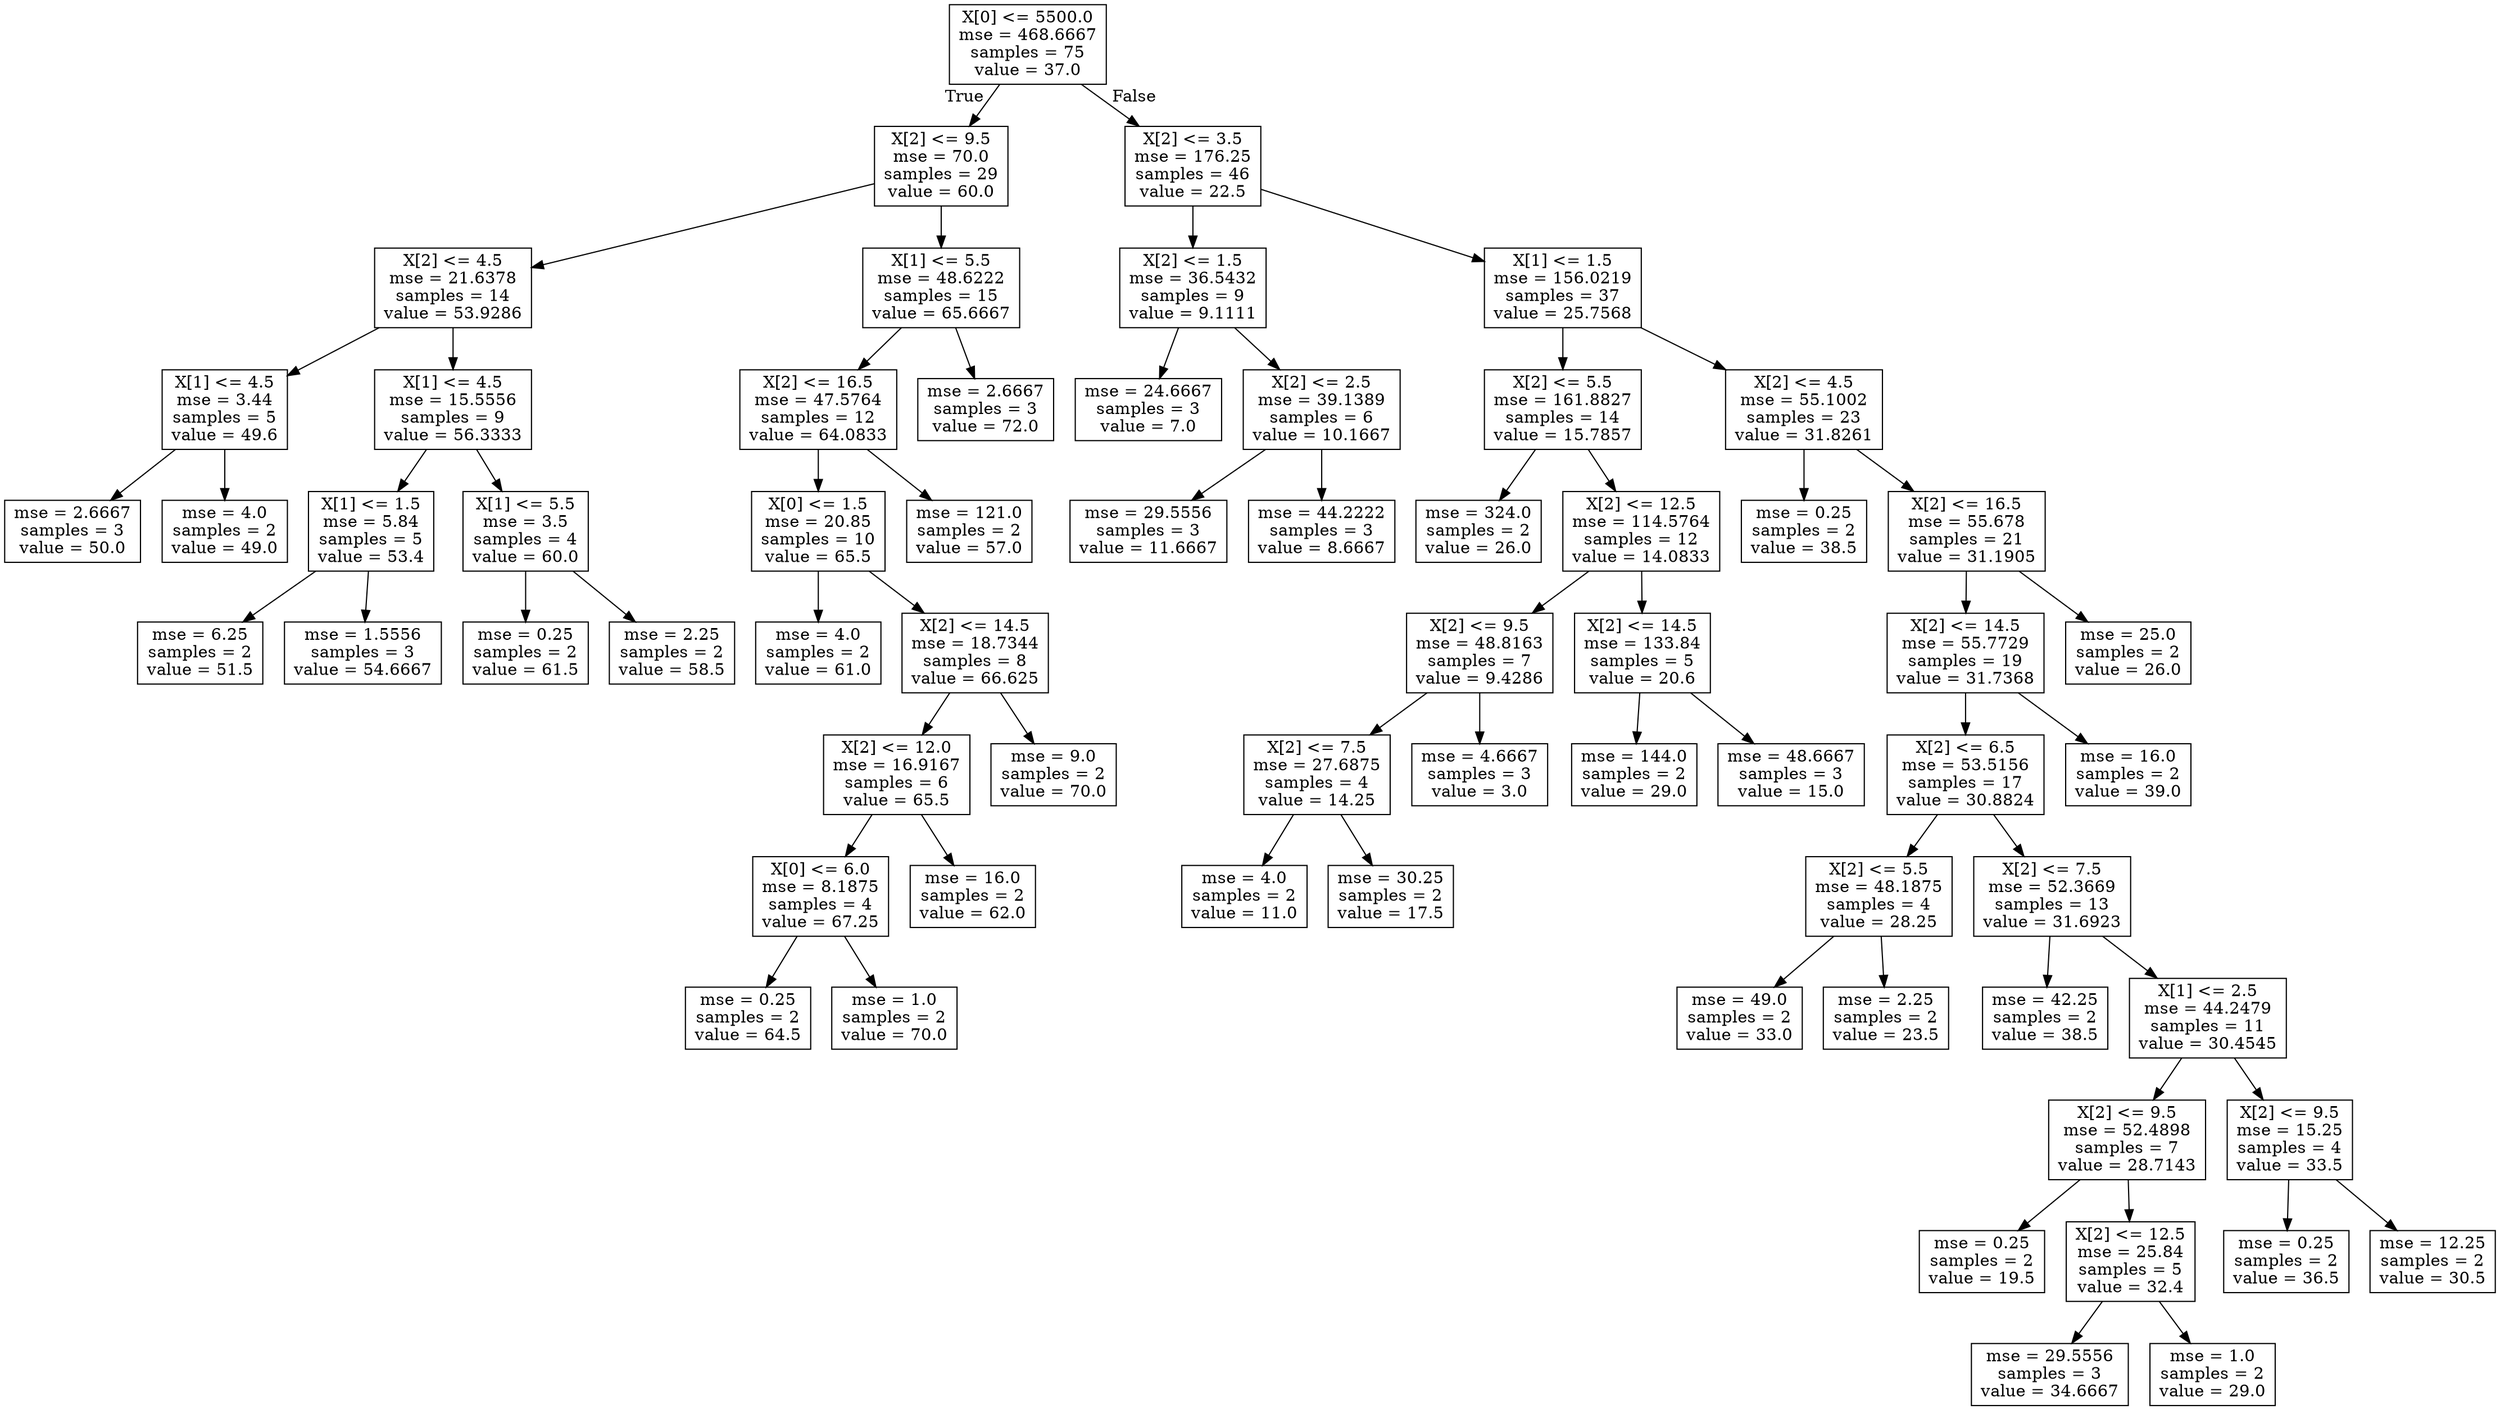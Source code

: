 digraph Tree {
node [shape=box] ;
0 [label="X[0] <= 5500.0\nmse = 468.6667\nsamples = 75\nvalue = 37.0"] ;
1 [label="X[2] <= 9.5\nmse = 70.0\nsamples = 29\nvalue = 60.0"] ;
0 -> 1 [labeldistance=2.5, labelangle=45, headlabel="True"] ;
2 [label="X[2] <= 4.5\nmse = 21.6378\nsamples = 14\nvalue = 53.9286"] ;
1 -> 2 ;
3 [label="X[1] <= 4.5\nmse = 3.44\nsamples = 5\nvalue = 49.6"] ;
2 -> 3 ;
4 [label="mse = 2.6667\nsamples = 3\nvalue = 50.0"] ;
3 -> 4 ;
5 [label="mse = 4.0\nsamples = 2\nvalue = 49.0"] ;
3 -> 5 ;
6 [label="X[1] <= 4.5\nmse = 15.5556\nsamples = 9\nvalue = 56.3333"] ;
2 -> 6 ;
7 [label="X[1] <= 1.5\nmse = 5.84\nsamples = 5\nvalue = 53.4"] ;
6 -> 7 ;
8 [label="mse = 6.25\nsamples = 2\nvalue = 51.5"] ;
7 -> 8 ;
9 [label="mse = 1.5556\nsamples = 3\nvalue = 54.6667"] ;
7 -> 9 ;
10 [label="X[1] <= 5.5\nmse = 3.5\nsamples = 4\nvalue = 60.0"] ;
6 -> 10 ;
11 [label="mse = 0.25\nsamples = 2\nvalue = 61.5"] ;
10 -> 11 ;
12 [label="mse = 2.25\nsamples = 2\nvalue = 58.5"] ;
10 -> 12 ;
13 [label="X[1] <= 5.5\nmse = 48.6222\nsamples = 15\nvalue = 65.6667"] ;
1 -> 13 ;
14 [label="X[2] <= 16.5\nmse = 47.5764\nsamples = 12\nvalue = 64.0833"] ;
13 -> 14 ;
15 [label="X[0] <= 1.5\nmse = 20.85\nsamples = 10\nvalue = 65.5"] ;
14 -> 15 ;
16 [label="mse = 4.0\nsamples = 2\nvalue = 61.0"] ;
15 -> 16 ;
17 [label="X[2] <= 14.5\nmse = 18.7344\nsamples = 8\nvalue = 66.625"] ;
15 -> 17 ;
18 [label="X[2] <= 12.0\nmse = 16.9167\nsamples = 6\nvalue = 65.5"] ;
17 -> 18 ;
19 [label="X[0] <= 6.0\nmse = 8.1875\nsamples = 4\nvalue = 67.25"] ;
18 -> 19 ;
20 [label="mse = 0.25\nsamples = 2\nvalue = 64.5"] ;
19 -> 20 ;
21 [label="mse = 1.0\nsamples = 2\nvalue = 70.0"] ;
19 -> 21 ;
22 [label="mse = 16.0\nsamples = 2\nvalue = 62.0"] ;
18 -> 22 ;
23 [label="mse = 9.0\nsamples = 2\nvalue = 70.0"] ;
17 -> 23 ;
24 [label="mse = 121.0\nsamples = 2\nvalue = 57.0"] ;
14 -> 24 ;
25 [label="mse = 2.6667\nsamples = 3\nvalue = 72.0"] ;
13 -> 25 ;
26 [label="X[2] <= 3.5\nmse = 176.25\nsamples = 46\nvalue = 22.5"] ;
0 -> 26 [labeldistance=2.5, labelangle=-45, headlabel="False"] ;
27 [label="X[2] <= 1.5\nmse = 36.5432\nsamples = 9\nvalue = 9.1111"] ;
26 -> 27 ;
28 [label="mse = 24.6667\nsamples = 3\nvalue = 7.0"] ;
27 -> 28 ;
29 [label="X[2] <= 2.5\nmse = 39.1389\nsamples = 6\nvalue = 10.1667"] ;
27 -> 29 ;
30 [label="mse = 29.5556\nsamples = 3\nvalue = 11.6667"] ;
29 -> 30 ;
31 [label="mse = 44.2222\nsamples = 3\nvalue = 8.6667"] ;
29 -> 31 ;
32 [label="X[1] <= 1.5\nmse = 156.0219\nsamples = 37\nvalue = 25.7568"] ;
26 -> 32 ;
33 [label="X[2] <= 5.5\nmse = 161.8827\nsamples = 14\nvalue = 15.7857"] ;
32 -> 33 ;
34 [label="mse = 324.0\nsamples = 2\nvalue = 26.0"] ;
33 -> 34 ;
35 [label="X[2] <= 12.5\nmse = 114.5764\nsamples = 12\nvalue = 14.0833"] ;
33 -> 35 ;
36 [label="X[2] <= 9.5\nmse = 48.8163\nsamples = 7\nvalue = 9.4286"] ;
35 -> 36 ;
37 [label="X[2] <= 7.5\nmse = 27.6875\nsamples = 4\nvalue = 14.25"] ;
36 -> 37 ;
38 [label="mse = 4.0\nsamples = 2\nvalue = 11.0"] ;
37 -> 38 ;
39 [label="mse = 30.25\nsamples = 2\nvalue = 17.5"] ;
37 -> 39 ;
40 [label="mse = 4.6667\nsamples = 3\nvalue = 3.0"] ;
36 -> 40 ;
41 [label="X[2] <= 14.5\nmse = 133.84\nsamples = 5\nvalue = 20.6"] ;
35 -> 41 ;
42 [label="mse = 144.0\nsamples = 2\nvalue = 29.0"] ;
41 -> 42 ;
43 [label="mse = 48.6667\nsamples = 3\nvalue = 15.0"] ;
41 -> 43 ;
44 [label="X[2] <= 4.5\nmse = 55.1002\nsamples = 23\nvalue = 31.8261"] ;
32 -> 44 ;
45 [label="mse = 0.25\nsamples = 2\nvalue = 38.5"] ;
44 -> 45 ;
46 [label="X[2] <= 16.5\nmse = 55.678\nsamples = 21\nvalue = 31.1905"] ;
44 -> 46 ;
47 [label="X[2] <= 14.5\nmse = 55.7729\nsamples = 19\nvalue = 31.7368"] ;
46 -> 47 ;
48 [label="X[2] <= 6.5\nmse = 53.5156\nsamples = 17\nvalue = 30.8824"] ;
47 -> 48 ;
49 [label="X[2] <= 5.5\nmse = 48.1875\nsamples = 4\nvalue = 28.25"] ;
48 -> 49 ;
50 [label="mse = 49.0\nsamples = 2\nvalue = 33.0"] ;
49 -> 50 ;
51 [label="mse = 2.25\nsamples = 2\nvalue = 23.5"] ;
49 -> 51 ;
52 [label="X[2] <= 7.5\nmse = 52.3669\nsamples = 13\nvalue = 31.6923"] ;
48 -> 52 ;
53 [label="mse = 42.25\nsamples = 2\nvalue = 38.5"] ;
52 -> 53 ;
54 [label="X[1] <= 2.5\nmse = 44.2479\nsamples = 11\nvalue = 30.4545"] ;
52 -> 54 ;
55 [label="X[2] <= 9.5\nmse = 52.4898\nsamples = 7\nvalue = 28.7143"] ;
54 -> 55 ;
56 [label="mse = 0.25\nsamples = 2\nvalue = 19.5"] ;
55 -> 56 ;
57 [label="X[2] <= 12.5\nmse = 25.84\nsamples = 5\nvalue = 32.4"] ;
55 -> 57 ;
58 [label="mse = 29.5556\nsamples = 3\nvalue = 34.6667"] ;
57 -> 58 ;
59 [label="mse = 1.0\nsamples = 2\nvalue = 29.0"] ;
57 -> 59 ;
60 [label="X[2] <= 9.5\nmse = 15.25\nsamples = 4\nvalue = 33.5"] ;
54 -> 60 ;
61 [label="mse = 0.25\nsamples = 2\nvalue = 36.5"] ;
60 -> 61 ;
62 [label="mse = 12.25\nsamples = 2\nvalue = 30.5"] ;
60 -> 62 ;
63 [label="mse = 16.0\nsamples = 2\nvalue = 39.0"] ;
47 -> 63 ;
64 [label="mse = 25.0\nsamples = 2\nvalue = 26.0"] ;
46 -> 64 ;
}